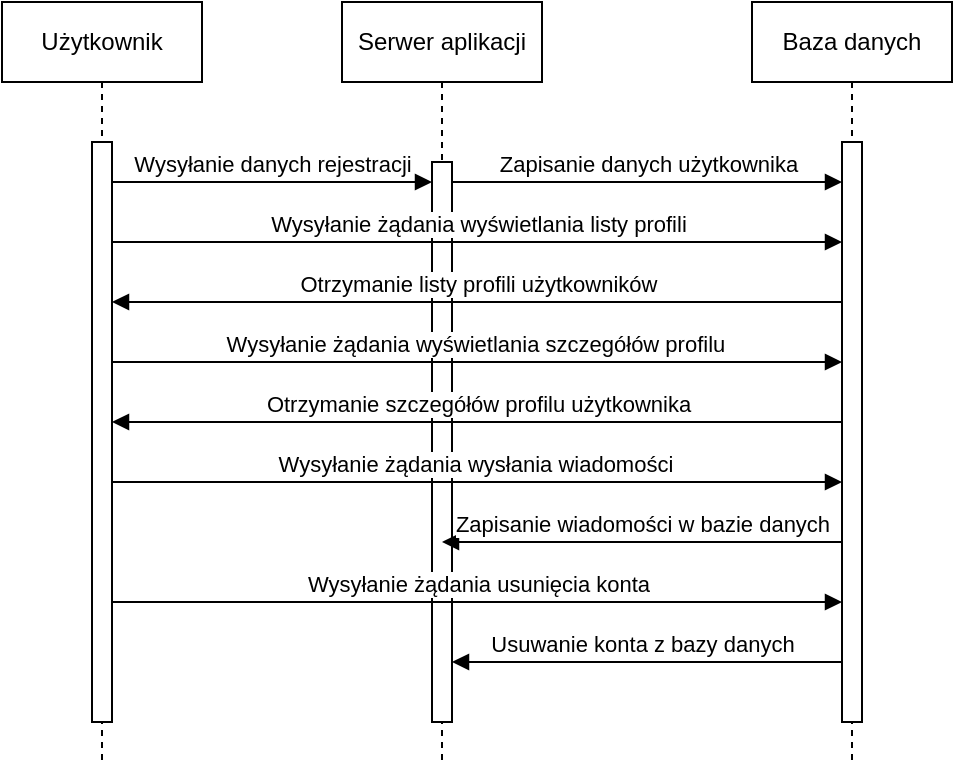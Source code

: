 <mxfile version="21.1.2" type="github">
  <diagram name="Page-1" id="2YBvvXClWsGukQMizWep">
    <mxGraphModel dx="683" dy="379" grid="1" gridSize="10" guides="1" tooltips="1" connect="1" arrows="1" fold="1" page="1" pageScale="1" pageWidth="850" pageHeight="1100" math="0" shadow="0">
      <root>
        <mxCell id="0" />
        <mxCell id="1" parent="0" />
        <mxCell id="aM9ryv3xv72pqoxQDRHE-1" value="Użytkownik" style="shape=umlLifeline;perimeter=lifelinePerimeter;whiteSpace=wrap;html=1;container=0;dropTarget=0;collapsible=0;recursiveResize=0;outlineConnect=0;portConstraint=eastwest;newEdgeStyle={&quot;edgeStyle&quot;:&quot;elbowEdgeStyle&quot;,&quot;elbow&quot;:&quot;vertical&quot;,&quot;curved&quot;:0,&quot;rounded&quot;:0};" parent="1" vertex="1">
          <mxGeometry x="50" y="40" width="100" height="380" as="geometry" />
        </mxCell>
        <mxCell id="aM9ryv3xv72pqoxQDRHE-2" value="" style="html=1;points=[];perimeter=orthogonalPerimeter;outlineConnect=0;targetShapes=umlLifeline;portConstraint=eastwest;newEdgeStyle={&quot;edgeStyle&quot;:&quot;elbowEdgeStyle&quot;,&quot;elbow&quot;:&quot;vertical&quot;,&quot;curved&quot;:0,&quot;rounded&quot;:0};" parent="aM9ryv3xv72pqoxQDRHE-1" vertex="1">
          <mxGeometry x="45" y="70" width="10" height="290" as="geometry" />
        </mxCell>
        <mxCell id="aM9ryv3xv72pqoxQDRHE-5" value="Serwer aplikacji" style="shape=umlLifeline;perimeter=lifelinePerimeter;whiteSpace=wrap;html=1;container=0;dropTarget=0;collapsible=0;recursiveResize=0;outlineConnect=0;portConstraint=eastwest;newEdgeStyle={&quot;edgeStyle&quot;:&quot;elbowEdgeStyle&quot;,&quot;elbow&quot;:&quot;vertical&quot;,&quot;curved&quot;:0,&quot;rounded&quot;:0};" parent="1" vertex="1">
          <mxGeometry x="220" y="40" width="100" height="380" as="geometry" />
        </mxCell>
        <mxCell id="aM9ryv3xv72pqoxQDRHE-6" value="" style="html=1;points=[];perimeter=orthogonalPerimeter;outlineConnect=0;targetShapes=umlLifeline;portConstraint=eastwest;newEdgeStyle={&quot;edgeStyle&quot;:&quot;elbowEdgeStyle&quot;,&quot;elbow&quot;:&quot;vertical&quot;,&quot;curved&quot;:0,&quot;rounded&quot;:0};" parent="aM9ryv3xv72pqoxQDRHE-5" vertex="1">
          <mxGeometry x="45" y="80" width="10" height="280" as="geometry" />
        </mxCell>
        <mxCell id="aM9ryv3xv72pqoxQDRHE-7" value="Wysyłanie danych rejestracji" style="html=1;verticalAlign=bottom;endArrow=block;edgeStyle=elbowEdgeStyle;elbow=vertical;curved=0;rounded=0;" parent="1" source="aM9ryv3xv72pqoxQDRHE-2" target="aM9ryv3xv72pqoxQDRHE-6" edge="1">
          <mxGeometry relative="1" as="geometry">
            <mxPoint x="195" y="130" as="sourcePoint" />
            <Array as="points">
              <mxPoint x="200" y="130" />
              <mxPoint x="180" y="120" />
            </Array>
            <mxPoint as="offset" />
          </mxGeometry>
        </mxCell>
        <mxCell id="aM9ryv3xv72pqoxQDRHE-9" value="Otrzymanie listy profili użytkowników" style="html=1;verticalAlign=bottom;endArrow=block;edgeStyle=elbowEdgeStyle;elbow=vertical;curved=0;rounded=0;" parent="1" source="76_cgKtt0-wt1z-c_k_V-2" target="aM9ryv3xv72pqoxQDRHE-2" edge="1">
          <mxGeometry relative="1" as="geometry">
            <mxPoint x="175" y="160" as="sourcePoint" />
            <Array as="points">
              <mxPoint x="220" y="190" />
              <mxPoint x="160" y="410" />
              <mxPoint x="190" y="160" />
            </Array>
            <mxPoint x="110" y="190" as="targetPoint" />
          </mxGeometry>
        </mxCell>
        <mxCell id="76_cgKtt0-wt1z-c_k_V-1" value="Baza danych" style="shape=umlLifeline;perimeter=lifelinePerimeter;whiteSpace=wrap;html=1;container=0;dropTarget=0;collapsible=0;recursiveResize=0;outlineConnect=0;portConstraint=eastwest;newEdgeStyle={&quot;edgeStyle&quot;:&quot;elbowEdgeStyle&quot;,&quot;elbow&quot;:&quot;vertical&quot;,&quot;curved&quot;:0,&quot;rounded&quot;:0};" vertex="1" parent="1">
          <mxGeometry x="425" y="40" width="100" height="380" as="geometry" />
        </mxCell>
        <mxCell id="76_cgKtt0-wt1z-c_k_V-2" value="" style="html=1;points=[];perimeter=orthogonalPerimeter;outlineConnect=0;targetShapes=umlLifeline;portConstraint=eastwest;newEdgeStyle={&quot;edgeStyle&quot;:&quot;elbowEdgeStyle&quot;,&quot;elbow&quot;:&quot;vertical&quot;,&quot;curved&quot;:0,&quot;rounded&quot;:0};" vertex="1" parent="76_cgKtt0-wt1z-c_k_V-1">
          <mxGeometry x="45" y="70" width="10" height="290" as="geometry" />
        </mxCell>
        <mxCell id="76_cgKtt0-wt1z-c_k_V-4" value="Zapisanie danych użytkownika" style="html=1;verticalAlign=bottom;endArrow=block;edgeStyle=elbowEdgeStyle;elbow=vertical;curved=0;rounded=0;" edge="1" parent="1" source="aM9ryv3xv72pqoxQDRHE-6" target="76_cgKtt0-wt1z-c_k_V-2">
          <mxGeometry relative="1" as="geometry">
            <mxPoint x="280" y="130" as="sourcePoint" />
            <Array as="points">
              <mxPoint x="290" y="130" />
            </Array>
            <mxPoint x="275" y="130" as="targetPoint" />
          </mxGeometry>
        </mxCell>
        <mxCell id="76_cgKtt0-wt1z-c_k_V-6" value="Wysyłanie żądania wyświetlania listy profili" style="html=1;verticalAlign=bottom;endArrow=block;edgeStyle=elbowEdgeStyle;elbow=vertical;curved=0;rounded=0;" edge="1" parent="1" source="aM9ryv3xv72pqoxQDRHE-2">
          <mxGeometry relative="1" as="geometry">
            <mxPoint x="280" y="160" as="sourcePoint" />
            <Array as="points">
              <mxPoint x="295" y="160" />
            </Array>
            <mxPoint x="470" y="160" as="targetPoint" />
          </mxGeometry>
        </mxCell>
        <mxCell id="76_cgKtt0-wt1z-c_k_V-7" value="Otrzymanie szczegółów profilu użytkownika" style="html=1;verticalAlign=bottom;endArrow=block;edgeStyle=elbowEdgeStyle;elbow=vertical;curved=0;rounded=0;" edge="1" parent="1" target="aM9ryv3xv72pqoxQDRHE-2">
          <mxGeometry relative="1" as="geometry">
            <mxPoint x="470" y="250" as="sourcePoint" />
            <Array as="points">
              <mxPoint x="225" y="250" />
              <mxPoint x="165" y="470" />
              <mxPoint x="195" y="220" />
            </Array>
            <mxPoint x="110" y="250" as="targetPoint" />
          </mxGeometry>
        </mxCell>
        <mxCell id="76_cgKtt0-wt1z-c_k_V-8" value="Wysyłanie żądania wyświetlania szczegółów profilu&amp;nbsp;" style="html=1;verticalAlign=bottom;endArrow=block;edgeStyle=elbowEdgeStyle;elbow=vertical;curved=0;rounded=0;" edge="1" parent="1" source="aM9ryv3xv72pqoxQDRHE-2">
          <mxGeometry relative="1" as="geometry">
            <mxPoint x="110" y="220" as="sourcePoint" />
            <Array as="points">
              <mxPoint x="300" y="220" />
            </Array>
            <mxPoint x="470" y="220" as="targetPoint" />
          </mxGeometry>
        </mxCell>
        <mxCell id="76_cgKtt0-wt1z-c_k_V-9" value="Wysyłanie żądania wysłania wiadomości&amp;nbsp;" style="html=1;verticalAlign=bottom;endArrow=block;edgeStyle=elbowEdgeStyle;elbow=vertical;curved=0;rounded=0;" edge="1" parent="1" source="aM9ryv3xv72pqoxQDRHE-2" target="76_cgKtt0-wt1z-c_k_V-2">
          <mxGeometry relative="1" as="geometry">
            <mxPoint x="110" y="280" as="sourcePoint" />
            <Array as="points">
              <mxPoint x="305" y="280" />
            </Array>
            <mxPoint x="460" y="280" as="targetPoint" />
          </mxGeometry>
        </mxCell>
        <mxCell id="76_cgKtt0-wt1z-c_k_V-10" value="Zapisanie wiadomości w bazie danych" style="html=1;verticalAlign=bottom;endArrow=block;edgeStyle=elbowEdgeStyle;elbow=vertical;curved=0;rounded=0;" edge="1" parent="1" target="aM9ryv3xv72pqoxQDRHE-5">
          <mxGeometry relative="1" as="geometry">
            <mxPoint x="470" y="310" as="sourcePoint" />
            <Array as="points">
              <mxPoint x="230" y="310" />
              <mxPoint x="170" y="530" />
              <mxPoint x="200" y="280" />
            </Array>
            <mxPoint x="330" y="320" as="targetPoint" />
          </mxGeometry>
        </mxCell>
        <mxCell id="76_cgKtt0-wt1z-c_k_V-11" value="Wysyłanie żądania usunięcia konta" style="html=1;verticalAlign=bottom;endArrow=block;edgeStyle=elbowEdgeStyle;elbow=vertical;curved=0;rounded=0;" edge="1" parent="1" source="aM9ryv3xv72pqoxQDRHE-2">
          <mxGeometry relative="1" as="geometry">
            <mxPoint x="110" y="340" as="sourcePoint" />
            <Array as="points" />
            <mxPoint x="470" y="340" as="targetPoint" />
          </mxGeometry>
        </mxCell>
        <mxCell id="76_cgKtt0-wt1z-c_k_V-12" value="Usuwanie konta z bazy danych" style="html=1;verticalAlign=bottom;endArrow=block;edgeStyle=elbowEdgeStyle;elbow=vertical;curved=0;rounded=0;" edge="1" parent="1" target="aM9ryv3xv72pqoxQDRHE-6">
          <mxGeometry x="0.073" relative="1" as="geometry">
            <mxPoint x="470" y="380" as="sourcePoint" />
            <Array as="points">
              <mxPoint x="380" y="370" />
              <mxPoint x="330" y="380" />
              <mxPoint x="250" y="600" />
              <mxPoint x="280" y="350" />
            </Array>
            <mxPoint x="280" y="370" as="targetPoint" />
            <mxPoint as="offset" />
          </mxGeometry>
        </mxCell>
      </root>
    </mxGraphModel>
  </diagram>
</mxfile>
